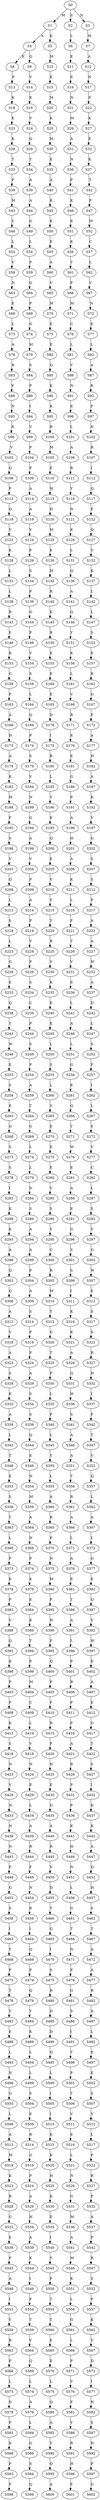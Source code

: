 strict digraph  {
	S0 -> S1 [ label = M ];
	S0 -> S2 [ label = S ];
	S0 -> S3 [ label = N ];
	S1 -> S4 [ label = A ];
	S1 -> S5 [ label = K ];
	S2 -> S6 [ label = L ];
	S3 -> S7 [ label = M ];
	S4 -> S8 [ label = K ];
	S4 -> S9 [ label = Q ];
	S5 -> S10 [ label = M ];
	S6 -> S11 [ label = E ];
	S7 -> S12 [ label = A ];
	S8 -> S13 [ label = P ];
	S9 -> S14 [ label = V ];
	S10 -> S15 [ label = K ];
	S11 -> S16 [ label = E ];
	S12 -> S17 [ label = N ];
	S13 -> S18 [ label = K ];
	S14 -> S19 [ label = K ];
	S15 -> S20 [ label = M ];
	S16 -> S21 [ label = N ];
	S17 -> S22 [ label = P ];
	S18 -> S23 [ label = E ];
	S19 -> S24 [ label = V ];
	S20 -> S25 [ label = K ];
	S21 -> S26 [ label = M ];
	S22 -> S27 [ label = K ];
	S23 -> S28 [ label = K ];
	S24 -> S29 [ label = Q ];
	S25 -> S30 [ label = M ];
	S26 -> S31 [ label = A ];
	S27 -> S32 [ label = E ];
	S28 -> S33 [ label = T ];
	S29 -> S34 [ label = T ];
	S30 -> S35 [ label = E ];
	S31 -> S36 [ label = N ];
	S32 -> S37 [ label = K ];
	S33 -> S38 [ label = P ];
	S34 -> S39 [ label = A ];
	S35 -> S40 [ label = A ];
	S36 -> S41 [ label = P ];
	S37 -> S42 [ label = T ];
	S38 -> S43 [ label = M ];
	S39 -> S44 [ label = A ];
	S40 -> S45 [ label = K ];
	S41 -> S46 [ label = K ];
	S42 -> S47 [ label = P ];
	S43 -> S48 [ label = C ];
	S44 -> S49 [ label = G ];
	S45 -> S50 [ label = K ];
	S46 -> S51 [ label = E ];
	S47 -> S52 [ label = M ];
	S48 -> S53 [ label = L ];
	S49 -> S54 [ label = L ];
	S50 -> S55 [ label = E ];
	S51 -> S56 [ label = K ];
	S52 -> S57 [ label = C ];
	S53 -> S58 [ label = V ];
	S54 -> S59 [ label = P ];
	S55 -> S60 [ label = A ];
	S56 -> S61 [ label = T ];
	S57 -> S62 [ label = L ];
	S58 -> S63 [ label = N ];
	S59 -> S64 [ label = G ];
	S60 -> S65 [ label = V ];
	S61 -> S66 [ label = P ];
	S62 -> S67 [ label = V ];
	S63 -> S68 [ label = E ];
	S64 -> S69 [ label = P ];
	S65 -> S70 [ label = M ];
	S66 -> S71 [ label = M ];
	S67 -> S72 [ label = N ];
	S68 -> S73 [ label = L ];
	S69 -> S74 [ label = G ];
	S70 -> S75 [ label = E ];
	S71 -> S76 [ label = C ];
	S72 -> S77 [ label = E ];
	S73 -> S78 [ label = A ];
	S74 -> S79 [ label = M ];
	S75 -> S80 [ label = E ];
	S76 -> S81 [ label = L ];
	S77 -> S82 [ label = L ];
	S78 -> S83 [ label = R ];
	S79 -> S84 [ label = S ];
	S80 -> S85 [ label = Q ];
	S81 -> S86 [ label = V ];
	S82 -> S87 [ label = A ];
	S83 -> S88 [ label = F ];
	S84 -> S89 [ label = P ];
	S85 -> S90 [ label = K ];
	S86 -> S91 [ label = N ];
	S87 -> S92 [ label = R ];
	S88 -> S93 [ label = N ];
	S89 -> S94 [ label = I ];
	S90 -> S95 [ label = K ];
	S91 -> S96 [ label = E ];
	S92 -> S97 [ label = F ];
	S93 -> S98 [ label = R ];
	S94 -> S99 [ label = V ];
	S95 -> S100 [ label = R ];
	S96 -> S101 [ label = L ];
	S97 -> S102 [ label = N ];
	S98 -> S103 [ label = V ];
	S99 -> S104 [ label = P ];
	S100 -> S105 [ label = M ];
	S101 -> S106 [ label = A ];
	S102 -> S107 [ label = R ];
	S103 -> S108 [ label = Q ];
	S104 -> S109 [ label = P ];
	S105 -> S110 [ label = E ];
	S106 -> S111 [ label = R ];
	S107 -> S112 [ label = I ];
	S108 -> S113 [ label = P ];
	S109 -> S114 [ label = A ];
	S110 -> S115 [ label = W ];
	S111 -> S116 [ label = Y ];
	S112 -> S117 [ label = Q ];
	S113 -> S118 [ label = Q ];
	S114 -> S119 [ label = A ];
	S115 -> S120 [ label = H ];
	S116 -> S121 [ label = N ];
	S117 -> S122 [ label = P ];
	S118 -> S123 [ label = Y ];
	S119 -> S124 [ label = V ];
	S120 -> S125 [ label = M ];
	S121 -> S126 [ label = K ];
	S122 -> S127 [ label = Q ];
	S123 -> S128 [ label = K ];
	S124 -> S129 [ label = P ];
	S125 -> S130 [ label = E ];
	S126 -> S131 [ label = L ];
	S127 -> S132 [ label = Y ];
	S128 -> S133 [ label = L ];
	S129 -> S134 [ label = S ];
	S130 -> S135 [ label = M ];
	S131 -> S136 [ label = Q ];
	S132 -> S137 [ label = K ];
	S133 -> S138 [ label = L ];
	S134 -> S139 [ label = P ];
	S135 -> S140 [ label = R ];
	S136 -> S141 [ label = A ];
	S137 -> S142 [ label = L ];
	S138 -> S143 [ label = R ];
	S139 -> S144 [ label = G ];
	S140 -> S145 [ label = K ];
	S141 -> S146 [ label = Q ];
	S142 -> S147 [ label = L ];
	S143 -> S148 [ label = E ];
	S144 -> S149 [ label = P ];
	S145 -> S150 [ label = R ];
	S146 -> S151 [ label = Y ];
	S147 -> S152 [ label = S ];
	S148 -> S153 [ label = R ];
	S149 -> S154 [ label = V ];
	S150 -> S155 [ label = E ];
	S151 -> S156 [ label = K ];
	S152 -> S157 [ label = E ];
	S153 -> S158 [ label = G ];
	S154 -> S159 [ label = S ];
	S155 -> S160 [ label = E ];
	S156 -> S161 [ label = L ];
	S157 -> S162 [ label = R ];
	S158 -> S163 [ label = P ];
	S159 -> S164 [ label = L ];
	S160 -> S165 [ label = E ];
	S161 -> S166 [ label = V ];
	S162 -> S167 [ label = G ];
	S163 -> S168 [ label = A ];
	S164 -> S169 [ label = Q ];
	S165 -> S170 [ label = D ];
	S166 -> S171 [ label = R ];
	S167 -> S172 [ label = P ];
	S168 -> S173 [ label = H ];
	S169 -> S174 [ label = P ];
	S170 -> S175 [ label = I ];
	S171 -> S176 [ label = E ];
	S172 -> S177 [ label = A ];
	S173 -> S178 [ label = A ];
	S174 -> S179 [ label = S ];
	S175 -> S180 [ label = R ];
	S176 -> S181 [ label = E ];
	S177 -> S182 [ label = H ];
	S178 -> S183 [ label = K ];
	S179 -> S184 [ label = V ];
	S180 -> S185 [ label = L ];
	S181 -> S186 [ label = G ];
	S182 -> S187 [ label = A ];
	S183 -> S188 [ label = M ];
	S184 -> S189 [ label = N ];
	S185 -> S190 [ label = Y ];
	S186 -> S191 [ label = P ];
	S187 -> S192 [ label = K ];
	S188 -> S193 [ label = F ];
	S189 -> S194 [ label = G ];
	S190 -> S195 [ label = E ];
	S191 -> S196 [ label = A ];
	S192 -> S197 [ label = V ];
	S193 -> S198 [ label = S ];
	S194 -> S199 [ label = A ];
	S195 -> S200 [ label = Q ];
	S196 -> S201 [ label = H ];
	S197 -> S202 [ label = G ];
	S198 -> S203 [ label = V ];
	S199 -> S204 [ label = V ];
	S200 -> S205 [ label = E ];
	S201 -> S206 [ label = A ];
	S202 -> S207 [ label = S ];
	S203 -> S208 [ label = Q ];
	S204 -> S209 [ label = P ];
	S205 -> S210 [ label = V ];
	S206 -> S211 [ label = K ];
	S207 -> S212 [ label = S ];
	S208 -> S213 [ label = L ];
	S209 -> S214 [ label = A ];
	S210 -> S215 [ label = Y ];
	S211 -> S216 [ label = L ];
	S212 -> S217 [ label = P ];
	S213 -> S218 [ label = S ];
	S214 -> S219 [ label = P ];
	S215 -> S220 [ label = Y ];
	S216 -> S221 [ label = F ];
	S217 -> S222 [ label = A ];
	S218 -> S223 [ label = L ];
	S219 -> S224 [ label = V ];
	S220 -> S225 [ label = R ];
	S221 -> S226 [ label = T ];
	S222 -> S227 [ label = A ];
	S223 -> S228 [ label = G ];
	S224 -> S229 [ label = P ];
	S225 -> S230 [ label = Y ];
	S226 -> S231 [ label = V ];
	S227 -> S232 [ label = W ];
	S228 -> S233 [ label = E ];
	S229 -> S234 [ label = S ];
	S230 -> S235 [ label = K ];
	S231 -> S236 [ label = E ];
	S232 -> S237 [ label = A ];
	S233 -> S238 [ label = Q ];
	S234 -> S239 [ label = C ];
	S235 -> S240 [ label = E ];
	S236 -> S241 [ label = L ];
	S237 -> S242 [ label = D ];
	S238 -> S243 [ label = T ];
	S239 -> S244 [ label = P ];
	S240 -> S245 [ label = E ];
	S241 -> S246 [ label = A ];
	S242 -> S247 [ label = L ];
	S243 -> S248 [ label = W ];
	S244 -> S249 [ label = S ];
	S245 -> S250 [ label = L ];
	S246 -> S251 [ label = L ];
	S247 -> S252 [ label = S ];
	S248 -> S253 [ label = E ];
	S249 -> S254 [ label = P ];
	S250 -> S255 [ label = S ];
	S251 -> S256 [ label = G ];
	S252 -> S257 [ label = F ];
	S253 -> S258 [ label = S ];
	S254 -> S259 [ label = A ];
	S255 -> S260 [ label = L ];
	S256 -> S261 [ label = E ];
	S257 -> S262 [ label = I ];
	S258 -> S263 [ label = E ];
	S259 -> S264 [ label = T ];
	S260 -> S265 [ label = Y ];
	S261 -> S266 [ label = Q ];
	S262 -> S267 [ label = L ];
	S263 -> S268 [ label = G ];
	S264 -> S269 [ label = G ];
	S265 -> S270 [ label = E ];
	S266 -> S271 [ label = T ];
	S267 -> S272 [ label = S ];
	S268 -> S273 [ label = S ];
	S269 -> S274 [ label = L ];
	S270 -> S275 [ label = E ];
	S271 -> S276 [ label = W ];
	S272 -> S277 [ label = V ];
	S273 -> S278 [ label = S ];
	S274 -> S279 [ label = L ];
	S275 -> S280 [ label = E ];
	S276 -> S281 [ label = E ];
	S277 -> S282 [ label = C ];
	S278 -> S283 [ label = I ];
	S279 -> S284 [ label = D ];
	S280 -> S285 [ label = V ];
	S281 -> S286 [ label = A ];
	S282 -> S287 [ label = L ];
	S283 -> S288 [ label = K ];
	S284 -> S289 [ label = S ];
	S285 -> S290 [ label = S ];
	S286 -> S291 [ label = E ];
	S287 -> S292 [ label = S ];
	S288 -> S293 [ label = K ];
	S289 -> S294 [ label = A ];
	S290 -> S295 [ label = Y ];
	S291 -> S296 [ label = G ];
	S292 -> S297 [ label = V ];
	S293 -> S298 [ label = A ];
	S294 -> S299 [ label = A ];
	S295 -> S300 [ label = C ];
	S296 -> S301 [ label = S ];
	S297 -> S302 [ label = G ];
	S298 -> S303 [ label = Q ];
	S299 -> S304 [ label = P ];
	S300 -> S305 [ label = R ];
	S301 -> S306 [ label = S ];
	S302 -> S307 [ label = W ];
	S303 -> S308 [ label = Q ];
	S304 -> S309 [ label = A ];
	S305 -> S310 [ label = M ];
	S306 -> S311 [ label = I ];
	S307 -> S312 [ label = E ];
	S308 -> S313 [ label = A ];
	S309 -> S314 [ label = S ];
	S310 -> S315 [ label = T ];
	S311 -> S316 [ label = K ];
	S312 -> S317 [ label = S ];
	S313 -> S318 [ label = V ];
	S314 -> S319 [ label = P ];
	S315 -> S320 [ label = G ];
	S316 -> S321 [ label = K ];
	S317 -> S322 [ label = S ];
	S318 -> S323 [ label = A ];
	S319 -> S324 [ label = P ];
	S320 -> S325 [ label = T ];
	S321 -> S326 [ label = A ];
	S322 -> S327 [ label = R ];
	S323 -> S328 [ label = S ];
	S324 -> S329 [ label = A ];
	S325 -> S330 [ label = P ];
	S326 -> S331 [ label = Q ];
	S327 -> S332 [ label = H ];
	S328 -> S333 [ label = K ];
	S329 -> S334 [ label = S ];
	S330 -> S335 [ label = L ];
	S331 -> S336 [ label = H ];
	S332 -> S337 [ label = I ];
	S333 -> S338 [ label = A ];
	S334 -> S339 [ label = S ];
	S335 -> S340 [ label = P ];
	S336 -> S341 [ label = S ];
	S337 -> S342 [ label = F ];
	S338 -> S343 [ label = L ];
	S339 -> S344 [ label = Q ];
	S340 -> S345 [ label = L ];
	S341 -> S346 [ label = A ];
	S342 -> S347 [ label = T ];
	S343 -> S348 [ label = T ];
	S344 -> S349 [ label = E ];
	S345 -> S350 [ label = Y ];
	S346 -> S351 [ label = A ];
	S347 -> S352 [ label = V ];
	S348 -> S353 [ label = E ];
	S349 -> S354 [ label = N ];
	S350 -> S355 [ label = L ];
	S351 -> S356 [ label = T ];
	S352 -> S357 [ label = Q ];
	S353 -> S358 [ label = S ];
	S354 -> S359 [ label = M ];
	S355 -> S360 [ label = A ];
	S356 -> S361 [ label = R ];
	S357 -> S362 [ label = L ];
	S358 -> S363 [ label = T ];
	S359 -> S364 [ label = A ];
	S360 -> S365 [ label = R ];
	S361 -> S366 [ label = A ];
	S362 -> S367 [ label = A ];
	S363 -> S368 [ label = L ];
	S364 -> S369 [ label = N ];
	S365 -> S370 [ label = P ];
	S366 -> S371 [ label = L ];
	S367 -> S372 [ label = L ];
	S368 -> S373 [ label = P ];
	S369 -> S374 [ label = P ];
	S370 -> S375 [ label = N ];
	S371 -> S376 [ label = A ];
	S372 -> S377 [ label = G ];
	S373 -> S378 [ label = K ];
	S374 -> S379 [ label = K ];
	S375 -> S380 [ label = M ];
	S376 -> S381 [ label = E ];
	S377 -> S382 [ label = E ];
	S378 -> S383 [ label = P ];
	S379 -> S384 [ label = E ];
	S380 -> S385 [ label = P ];
	S381 -> S386 [ label = T ];
	S382 -> S387 [ label = Q ];
	S383 -> S388 [ label = V ];
	S384 -> S389 [ label = K ];
	S385 -> S390 [ label = H ];
	S386 -> S391 [ label = A ];
	S387 -> S392 [ label = V ];
	S388 -> S393 [ label = Q ];
	S389 -> S394 [ label = T ];
	S390 -> S395 [ label = F ];
	S391 -> S396 [ label = L ];
	S392 -> S397 [ label = W ];
	S393 -> S398 [ label = K ];
	S394 -> S399 [ label = P ];
	S395 -> S400 [ label = Q ];
	S396 -> S401 [ label = P ];
	S397 -> S402 [ label = E ];
	S398 -> S403 [ label = P ];
	S399 -> S404 [ label = M ];
	S400 -> S405 [ label = F ];
	S401 -> S406 [ label = R ];
	S402 -> S407 [ label = A ];
	S403 -> S408 [ label = P ];
	S404 -> S409 [ label = C ];
	S405 -> S410 [ label = F ];
	S406 -> S411 [ label = P ];
	S407 -> S412 [ label = E ];
	S408 -> S413 [ label = K ];
	S409 -> S414 [ label = L ];
	S410 -> S415 [ label = R ];
	S411 -> S416 [ label = P ];
	S412 -> S417 [ label = G ];
	S413 -> S418 [ label = S ];
	S414 -> S419 [ label = V ];
	S415 -> S420 [ label = P ];
	S416 -> S421 [ label = A ];
	S417 -> S422 [ label = T ];
	S418 -> S423 [ label = N ];
	S419 -> S424 [ label = N ];
	S420 -> S425 [ label = N ];
	S421 -> S426 [ label = R ];
	S422 -> S427 [ label = S ];
	S423 -> S428 [ label = V ];
	S424 -> S429 [ label = E ];
	S425 -> S430 [ label = E ];
	S426 -> S431 [ label = P ];
	S427 -> S432 [ label = I ];
	S428 -> S433 [ label = N ];
	S429 -> S434 [ label = L ];
	S430 -> S435 [ label = G ];
	S431 -> S436 [ label = P ];
	S432 -> S437 [ label = K ];
	S433 -> S438 [ label = N ];
	S434 -> S439 [ label = A ];
	S435 -> S440 [ label = A ];
	S436 -> S441 [ label = K ];
	S437 -> S442 [ label = K ];
	S438 -> S443 [ label = N ];
	S439 -> S444 [ label = R ];
	S440 -> S445 [ label = R ];
	S441 -> S446 [ label = H ];
	S442 -> S447 [ label = A ];
	S443 -> S448 [ label = P ];
	S444 -> S449 [ label = F ];
	S445 -> S450 [ label = V ];
	S446 -> S451 [ label = N ];
	S447 -> S452 [ label = Q ];
	S448 -> S453 [ label = G ];
	S449 -> S454 [ label = N ];
	S450 -> S455 [ label = D ];
	S451 -> S456 [ label = L ];
	S452 -> S457 [ label = H ];
	S453 -> S458 [ label = S ];
	S454 -> S459 [ label = R ];
	S455 -> S460 [ label = T ];
	S456 -> S461 [ label = G ];
	S457 -> S462 [ label = S ];
	S458 -> S463 [ label = I ];
	S459 -> S464 [ label = I ];
	S460 -> S465 [ label = G ];
	S461 -> S466 [ label = T ];
	S462 -> S467 [ label = T ];
	S463 -> S468 [ label = T ];
	S464 -> S469 [ label = Q ];
	S465 -> S470 [ label = I ];
	S466 -> S471 [ label = N ];
	S467 -> S472 [ label = A ];
	S468 -> S473 [ label = P ];
	S469 -> S474 [ label = P ];
	S470 -> S475 [ label = S ];
	S471 -> S476 [ label = P ];
	S472 -> S477 [ label = A ];
	S473 -> S478 [ label = T ];
	S474 -> S479 [ label = Q ];
	S475 -> S480 [ label = R ];
	S476 -> S481 [ label = G ];
	S477 -> S482 [ label = R ];
	S478 -> S483 [ label = V ];
	S479 -> S484 [ label = Y ];
	S480 -> S485 [ label = D ];
	S481 -> S486 [ label = S ];
	S482 -> S487 [ label = A ];
	S483 -> S488 [ label = E ];
	S484 -> S489 [ label = K ];
	S485 -> S490 [ label = D ];
	S486 -> S491 [ label = I ];
	S487 -> S492 [ label = L ];
	S488 -> S493 [ label = L ];
	S489 -> S494 [ label = L ];
	S490 -> S495 [ label = Q ];
	S491 -> S496 [ label = T ];
	S492 -> S497 [ label = E ];
	S493 -> S498 [ label = N ];
	S494 -> S499 [ label = L ];
	S495 -> S500 [ label = L ];
	S496 -> S501 [ label = P ];
	S497 -> S502 [ label = E ];
	S498 -> S503 [ label = G ];
	S499 -> S504 [ label = S ];
	S500 -> S505 [ label = I ];
	S501 -> S506 [ label = T ];
	S502 -> S507 [ label = S ];
	S503 -> S508 [ label = L ];
	S504 -> S509 [ label = E ];
	S505 -> S510 [ label = I ];
	S506 -> S511 [ label = V ];
	S507 -> S512 [ label = V ];
	S508 -> S513 [ label = A ];
	S509 -> S514 [ label = R ];
	S510 -> S515 [ label = K ];
	S511 -> S516 [ label = E ];
	S512 -> S517 [ label = L ];
	S513 -> S518 [ label = M ];
	S514 -> S519 [ label = G ];
	S515 -> S520 [ label = K ];
	S516 -> S521 [ label = L ];
	S517 -> S522 [ label = P ];
	S518 -> S523 [ label = K ];
	S519 -> S524 [ label = P ];
	S520 -> S525 [ label = H ];
	S521 -> S526 [ label = N ];
	S522 -> S527 [ label = R ];
	S523 -> S528 [ label = R ];
	S524 -> S529 [ label = A ];
	S525 -> S530 [ label = K ];
	S526 -> S531 [ label = G ];
	S527 -> S532 [ label = P ];
	S528 -> S533 [ label = G ];
	S529 -> S534 [ label = H ];
	S530 -> S535 [ label = E ];
	S531 -> S536 [ label = M ];
	S532 -> S537 [ label = A ];
	S533 -> S538 [ label = E ];
	S534 -> S539 [ label = A ];
	S535 -> S540 [ label = I ];
	S536 -> S541 [ label = A ];
	S537 -> S542 [ label = P ];
	S538 -> S543 [ label = P ];
	S539 -> S544 [ label = K ];
	S540 -> S545 [ label = Y ];
	S541 -> S546 [ label = M ];
	S542 -> S547 [ label = R ];
	S543 -> S548 [ label = A ];
	S544 -> S549 [ label = I ];
	S545 -> S550 [ label = P ];
	S546 -> S551 [ label = K ];
	S547 -> S552 [ label = S ];
	S548 -> S553 [ label = I ];
	S549 -> S554 [ label = F ];
	S550 -> S555 [ label = T ];
	S551 -> S556 [ label = L ];
	S552 -> S557 [ label = P ];
	S553 -> S558 [ label = Y ];
	S554 -> S559 [ label = T ];
	S555 -> S560 [ label = T ];
	S556 -> S561 [ label = G ];
	S557 -> S562 [ label = K ];
	S558 -> S563 [ label = R ];
	S559 -> S564 [ label = V ];
	S560 -> S565 [ label = E ];
	S561 -> S566 [ label = L ];
	S562 -> S567 [ label = V ];
	S563 -> S568 [ label = P ];
	S564 -> S569 [ label = Q ];
	S565 -> S570 [ label = E ];
	S566 -> S571 [ label = P ];
	S567 -> S572 [ label = D ];
	S568 -> S573 [ label = L ];
	S569 -> S574 [ label = L ];
	S570 -> S575 [ label = L ];
	S571 -> S576 [ label = V ];
	S572 -> S577 [ label = I ];
	S573 -> S578 [ label = D ];
	S574 -> S579 [ label = A ];
	S575 -> S580 [ label = Q ];
	S576 -> S581 [ label = F ];
	S577 -> S582 [ label = N ];
	S578 -> S583 [ label = P ];
	S579 -> S584 [ label = L ];
	S580 -> S585 [ label = A ];
	S581 -> S586 [ label = Y ];
	S582 -> S587 [ label = S ];
	S583 -> S588 [ label = K ];
	S584 -> S589 [ label = G ];
	S585 -> S590 [ label = V ];
	S586 -> S591 [ label = R ];
	S587 -> S592 [ label = N ];
	S588 -> S593 [ label = P ];
	S589 -> S594 [ label = E ];
	S590 -> S595 [ label = Q ];
	S591 -> S596 [ label = H ];
	S592 -> S597 [ label = P ];
	S593 -> S598 [ label = F ];
	S594 -> S599 [ label = Q ];
	S595 -> S600 [ label = A ];
	S596 -> S601 [ label = F ];
	S597 -> S602 [ label = G ];
}
